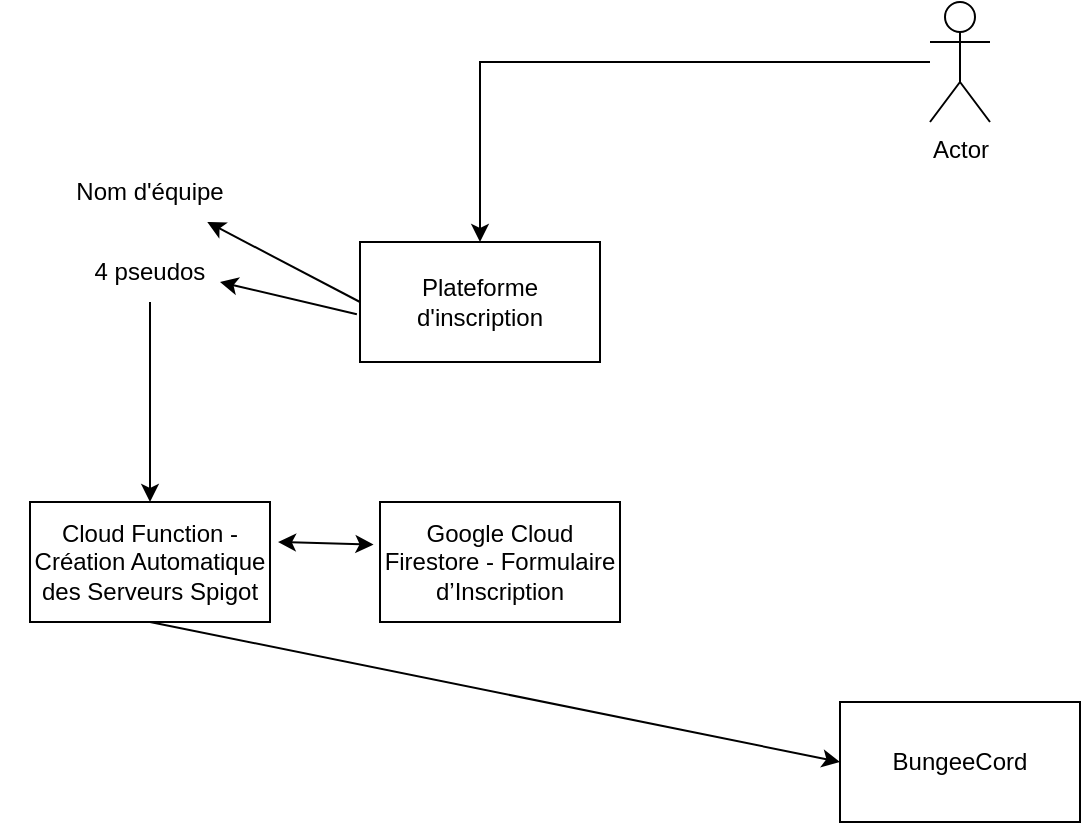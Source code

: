 <mxfile version="26.0.14">
  <diagram name="Page-1" id="AqT6qCxJ1d9z0POrikHO">
    <mxGraphModel dx="966" dy="1627" grid="1" gridSize="10" guides="1" tooltips="1" connect="1" arrows="1" fold="1" page="1" pageScale="1" pageWidth="827" pageHeight="1169" math="0" shadow="0">
      <root>
        <mxCell id="0" />
        <mxCell id="1" parent="0" />
        <mxCell id="locsnDcdcDqJSgeWS6ol-1" value="&lt;div&gt;Plateforme&lt;/div&gt;&lt;div&gt;d&#39;inscription&lt;/div&gt;" style="rounded=0;whiteSpace=wrap;html=1;" vertex="1" parent="1">
          <mxGeometry x="370" y="90" width="120" height="60" as="geometry" />
        </mxCell>
        <mxCell id="locsnDcdcDqJSgeWS6ol-5" value="" style="edgeStyle=orthogonalEdgeStyle;rounded=0;orthogonalLoop=1;jettySize=auto;html=1;" edge="1" parent="1" source="locsnDcdcDqJSgeWS6ol-2" target="locsnDcdcDqJSgeWS6ol-1">
          <mxGeometry relative="1" as="geometry" />
        </mxCell>
        <mxCell id="locsnDcdcDqJSgeWS6ol-2" value="Actor" style="shape=umlActor;verticalLabelPosition=bottom;verticalAlign=top;html=1;outlineConnect=0;" vertex="1" parent="1">
          <mxGeometry x="655" y="-30" width="30" height="60" as="geometry" />
        </mxCell>
        <mxCell id="locsnDcdcDqJSgeWS6ol-6" value="Nom d&#39;équipe" style="text;html=1;align=center;verticalAlign=middle;whiteSpace=wrap;rounded=0;" vertex="1" parent="1">
          <mxGeometry x="190" y="50" width="150" height="30" as="geometry" />
        </mxCell>
        <mxCell id="locsnDcdcDqJSgeWS6ol-7" value="4 pseudos" style="text;html=1;align=center;verticalAlign=middle;whiteSpace=wrap;rounded=0;" vertex="1" parent="1">
          <mxGeometry x="235" y="90" width="60" height="30" as="geometry" />
        </mxCell>
        <mxCell id="locsnDcdcDqJSgeWS6ol-9" value="" style="endArrow=classic;html=1;rounded=0;exitX=-0.013;exitY=0.602;exitDx=0;exitDy=0;exitPerimeter=0;" edge="1" parent="1" source="locsnDcdcDqJSgeWS6ol-1">
          <mxGeometry width="50" height="50" relative="1" as="geometry">
            <mxPoint x="390" y="260" as="sourcePoint" />
            <mxPoint x="300" y="110" as="targetPoint" />
          </mxGeometry>
        </mxCell>
        <mxCell id="locsnDcdcDqJSgeWS6ol-10" value="" style="endArrow=classic;html=1;rounded=0;exitX=0;exitY=0.5;exitDx=0;exitDy=0;" edge="1" parent="1" source="locsnDcdcDqJSgeWS6ol-1" target="locsnDcdcDqJSgeWS6ol-6">
          <mxGeometry width="50" height="50" relative="1" as="geometry">
            <mxPoint x="160" y="230" as="sourcePoint" />
            <mxPoint x="210" y="180" as="targetPoint" />
          </mxGeometry>
        </mxCell>
        <mxCell id="locsnDcdcDqJSgeWS6ol-11" value="Cloud Function - Création Automatique des Serveurs Spigot" style="rounded=0;whiteSpace=wrap;html=1;" vertex="1" parent="1">
          <mxGeometry x="205" y="220" width="120" height="60" as="geometry" />
        </mxCell>
        <mxCell id="locsnDcdcDqJSgeWS6ol-12" value="" style="endArrow=classic;html=1;rounded=0;exitX=0.5;exitY=1;exitDx=0;exitDy=0;entryX=0.5;entryY=0;entryDx=0;entryDy=0;" edge="1" parent="1" source="locsnDcdcDqJSgeWS6ol-7" target="locsnDcdcDqJSgeWS6ol-11">
          <mxGeometry width="50" height="50" relative="1" as="geometry">
            <mxPoint x="100" y="270" as="sourcePoint" />
            <mxPoint x="150" y="220" as="targetPoint" />
          </mxGeometry>
        </mxCell>
        <mxCell id="locsnDcdcDqJSgeWS6ol-13" value="Google Cloud Firestore - Formulaire d’Inscription" style="rounded=0;whiteSpace=wrap;html=1;" vertex="1" parent="1">
          <mxGeometry x="380" y="220" width="120" height="60" as="geometry" />
        </mxCell>
        <mxCell id="locsnDcdcDqJSgeWS6ol-14" value="" style="endArrow=classic;startArrow=classic;html=1;rounded=0;entryX=-0.027;entryY=0.355;entryDx=0;entryDy=0;entryPerimeter=0;" edge="1" parent="1" target="locsnDcdcDqJSgeWS6ol-13">
          <mxGeometry width="50" height="50" relative="1" as="geometry">
            <mxPoint x="329" y="240" as="sourcePoint" />
            <mxPoint x="370" y="350" as="targetPoint" />
          </mxGeometry>
        </mxCell>
        <mxCell id="locsnDcdcDqJSgeWS6ol-15" value="&lt;div&gt;BungeeCord&lt;/div&gt;" style="rounded=0;whiteSpace=wrap;html=1;" vertex="1" parent="1">
          <mxGeometry x="610" y="320" width="120" height="60" as="geometry" />
        </mxCell>
        <mxCell id="locsnDcdcDqJSgeWS6ol-16" value="" style="endArrow=classic;html=1;rounded=0;exitX=0.5;exitY=1;exitDx=0;exitDy=0;entryX=0;entryY=0.5;entryDx=0;entryDy=0;" edge="1" parent="1" source="locsnDcdcDqJSgeWS6ol-11" target="locsnDcdcDqJSgeWS6ol-15">
          <mxGeometry width="50" height="50" relative="1" as="geometry">
            <mxPoint x="270" y="380" as="sourcePoint" />
            <mxPoint x="320" y="330" as="targetPoint" />
          </mxGeometry>
        </mxCell>
      </root>
    </mxGraphModel>
  </diagram>
</mxfile>
